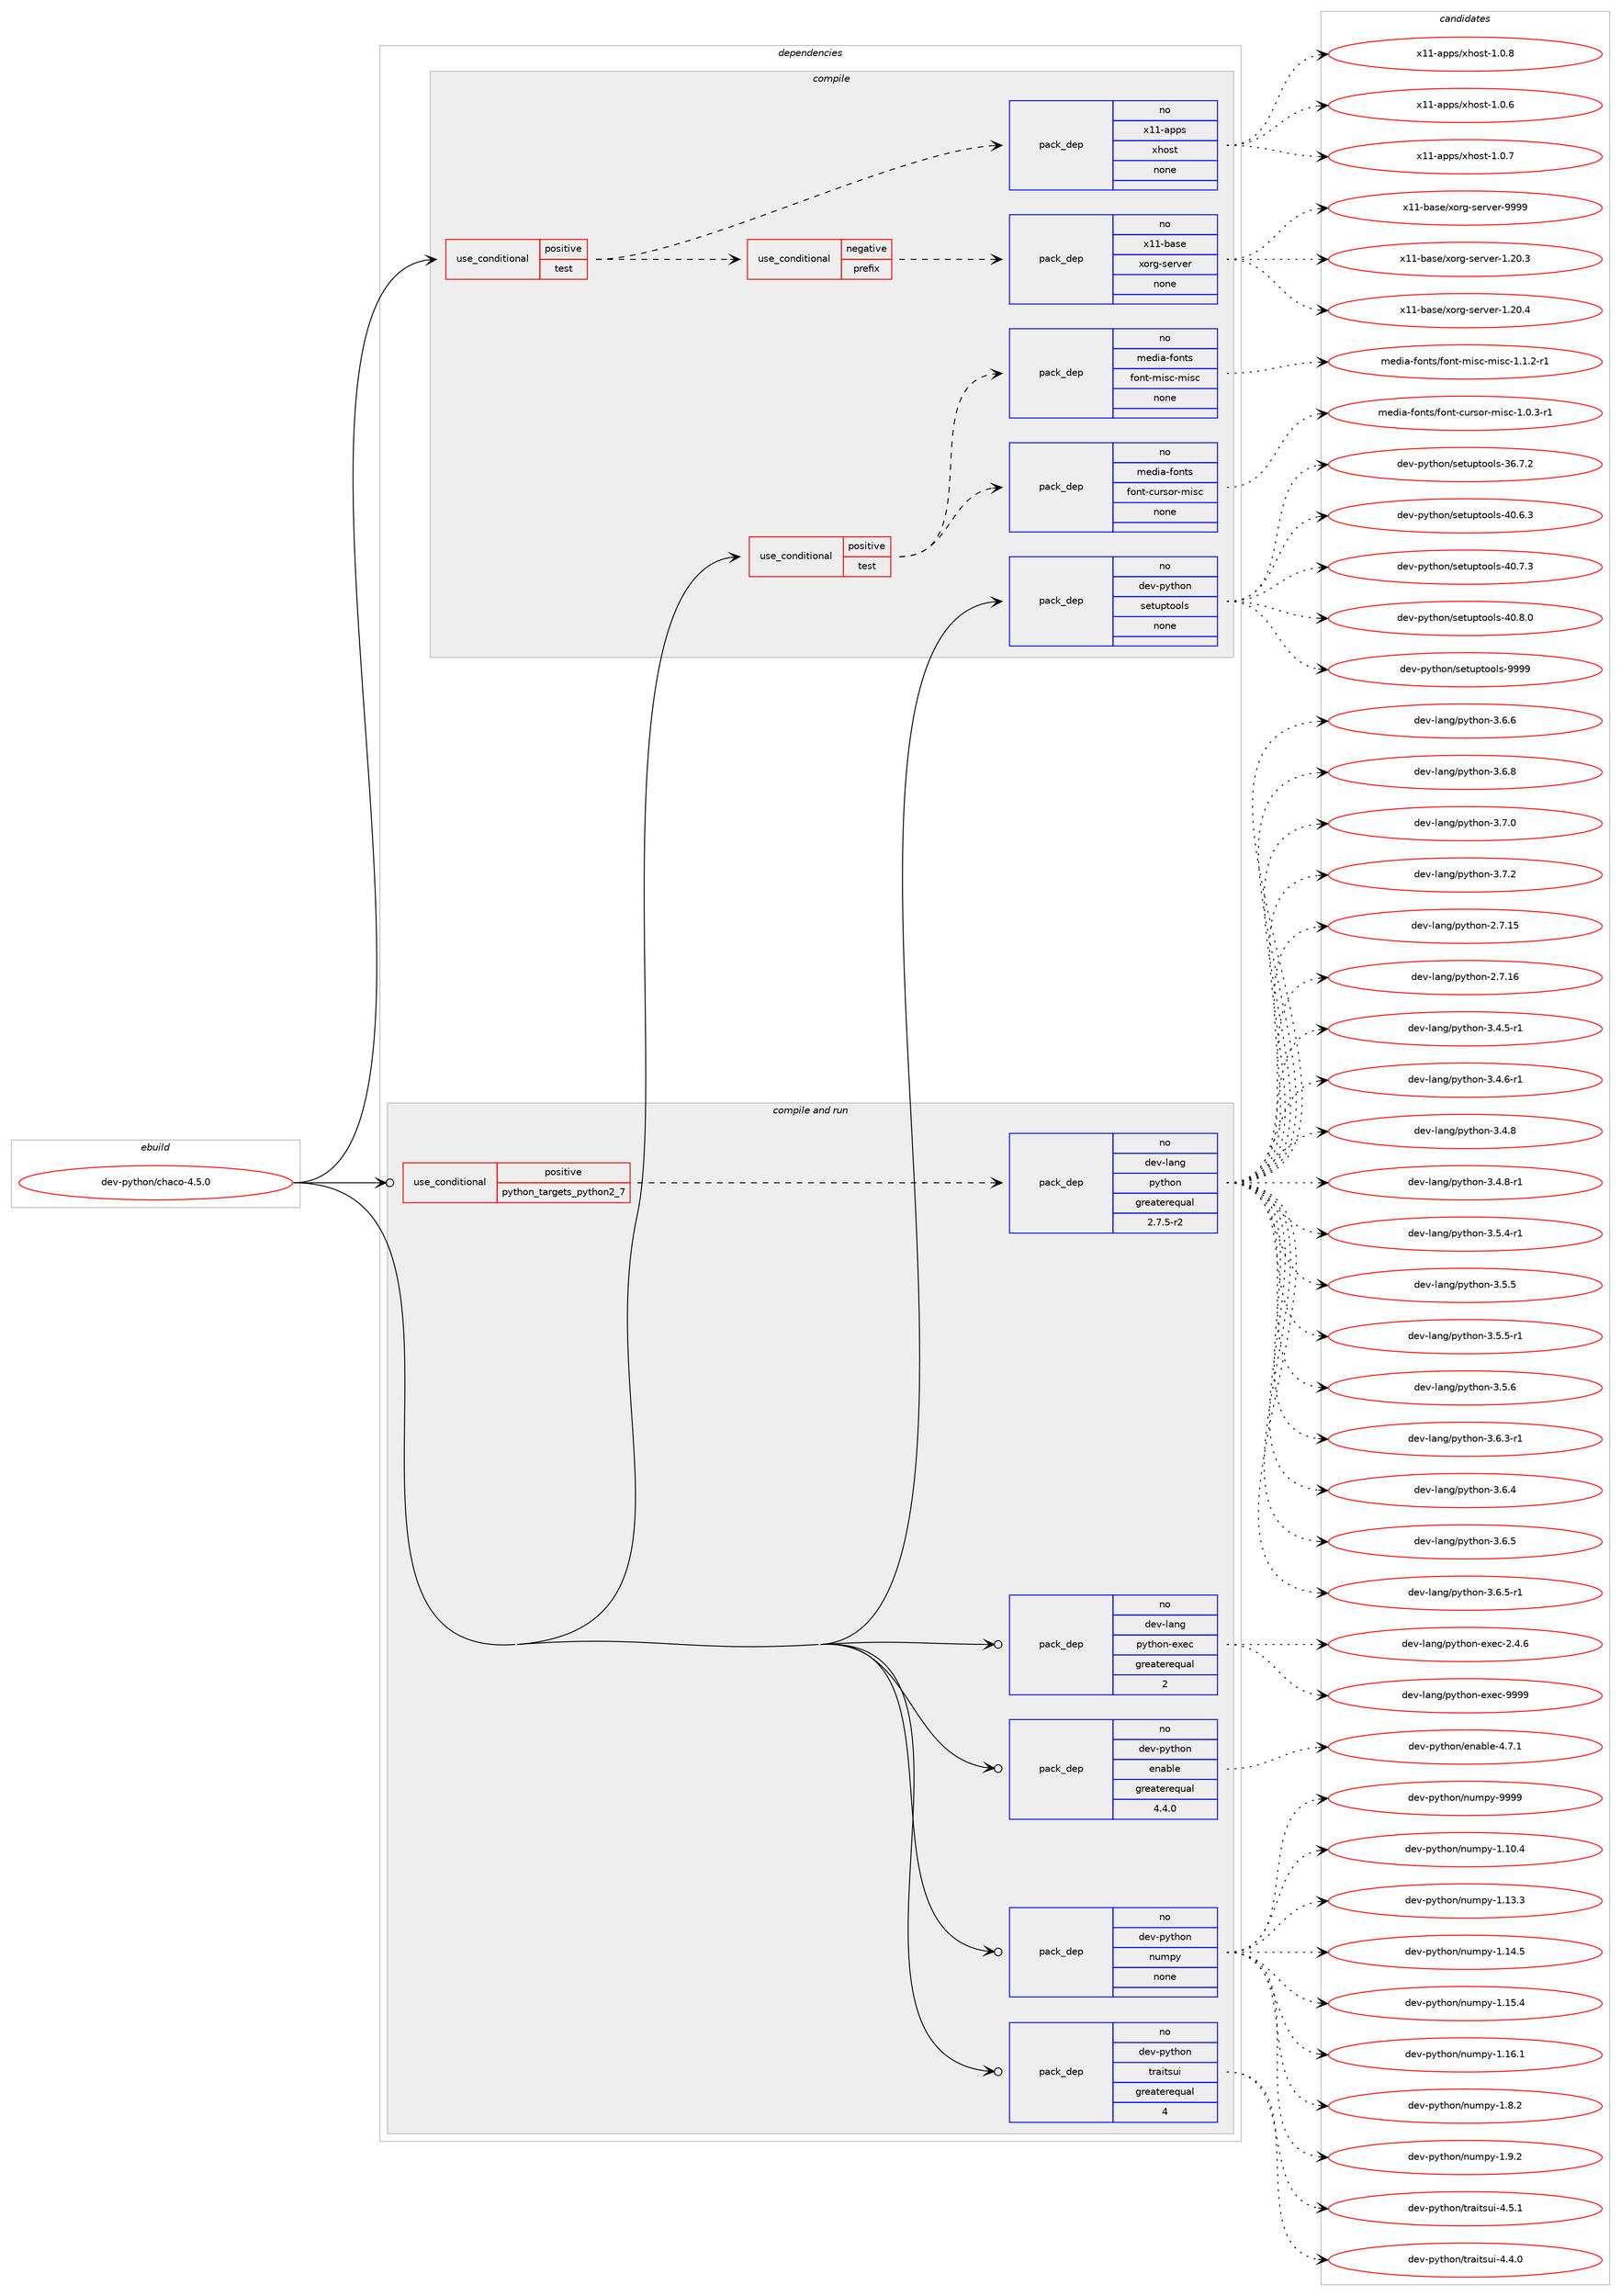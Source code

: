 digraph prolog {

# *************
# Graph options
# *************

newrank=true;
concentrate=true;
compound=true;
graph [rankdir=LR,fontname=Helvetica,fontsize=10,ranksep=1.5];#, ranksep=2.5, nodesep=0.2];
edge  [arrowhead=vee];
node  [fontname=Helvetica,fontsize=10];

# **********
# The ebuild
# **********

subgraph cluster_leftcol {
color=gray;
rank=same;
label=<<i>ebuild</i>>;
id [label="dev-python/chaco-4.5.0", color=red, width=4, href="../dev-python/chaco-4.5.0.svg"];
}

# ****************
# The dependencies
# ****************

subgraph cluster_midcol {
color=gray;
label=<<i>dependencies</i>>;
subgraph cluster_compile {
fillcolor="#eeeeee";
style=filled;
label=<<i>compile</i>>;
subgraph cond372221 {
dependency1402930 [label=<<TABLE BORDER="0" CELLBORDER="1" CELLSPACING="0" CELLPADDING="4"><TR><TD ROWSPAN="3" CELLPADDING="10">use_conditional</TD></TR><TR><TD>positive</TD></TR><TR><TD>test</TD></TR></TABLE>>, shape=none, color=red];
subgraph cond372222 {
dependency1402931 [label=<<TABLE BORDER="0" CELLBORDER="1" CELLSPACING="0" CELLPADDING="4"><TR><TD ROWSPAN="3" CELLPADDING="10">use_conditional</TD></TR><TR><TD>negative</TD></TR><TR><TD>prefix</TD></TR></TABLE>>, shape=none, color=red];
subgraph pack1007474 {
dependency1402932 [label=<<TABLE BORDER="0" CELLBORDER="1" CELLSPACING="0" CELLPADDING="4" WIDTH="220"><TR><TD ROWSPAN="6" CELLPADDING="30">pack_dep</TD></TR><TR><TD WIDTH="110">no</TD></TR><TR><TD>x11-base</TD></TR><TR><TD>xorg-server</TD></TR><TR><TD>none</TD></TR><TR><TD></TD></TR></TABLE>>, shape=none, color=blue];
}
dependency1402931:e -> dependency1402932:w [weight=20,style="dashed",arrowhead="vee"];
}
dependency1402930:e -> dependency1402931:w [weight=20,style="dashed",arrowhead="vee"];
subgraph pack1007475 {
dependency1402933 [label=<<TABLE BORDER="0" CELLBORDER="1" CELLSPACING="0" CELLPADDING="4" WIDTH="220"><TR><TD ROWSPAN="6" CELLPADDING="30">pack_dep</TD></TR><TR><TD WIDTH="110">no</TD></TR><TR><TD>x11-apps</TD></TR><TR><TD>xhost</TD></TR><TR><TD>none</TD></TR><TR><TD></TD></TR></TABLE>>, shape=none, color=blue];
}
dependency1402930:e -> dependency1402933:w [weight=20,style="dashed",arrowhead="vee"];
}
id:e -> dependency1402930:w [weight=20,style="solid",arrowhead="vee"];
subgraph cond372223 {
dependency1402934 [label=<<TABLE BORDER="0" CELLBORDER="1" CELLSPACING="0" CELLPADDING="4"><TR><TD ROWSPAN="3" CELLPADDING="10">use_conditional</TD></TR><TR><TD>positive</TD></TR><TR><TD>test</TD></TR></TABLE>>, shape=none, color=red];
subgraph pack1007476 {
dependency1402935 [label=<<TABLE BORDER="0" CELLBORDER="1" CELLSPACING="0" CELLPADDING="4" WIDTH="220"><TR><TD ROWSPAN="6" CELLPADDING="30">pack_dep</TD></TR><TR><TD WIDTH="110">no</TD></TR><TR><TD>media-fonts</TD></TR><TR><TD>font-cursor-misc</TD></TR><TR><TD>none</TD></TR><TR><TD></TD></TR></TABLE>>, shape=none, color=blue];
}
dependency1402934:e -> dependency1402935:w [weight=20,style="dashed",arrowhead="vee"];
subgraph pack1007477 {
dependency1402936 [label=<<TABLE BORDER="0" CELLBORDER="1" CELLSPACING="0" CELLPADDING="4" WIDTH="220"><TR><TD ROWSPAN="6" CELLPADDING="30">pack_dep</TD></TR><TR><TD WIDTH="110">no</TD></TR><TR><TD>media-fonts</TD></TR><TR><TD>font-misc-misc</TD></TR><TR><TD>none</TD></TR><TR><TD></TD></TR></TABLE>>, shape=none, color=blue];
}
dependency1402934:e -> dependency1402936:w [weight=20,style="dashed",arrowhead="vee"];
}
id:e -> dependency1402934:w [weight=20,style="solid",arrowhead="vee"];
subgraph pack1007478 {
dependency1402937 [label=<<TABLE BORDER="0" CELLBORDER="1" CELLSPACING="0" CELLPADDING="4" WIDTH="220"><TR><TD ROWSPAN="6" CELLPADDING="30">pack_dep</TD></TR><TR><TD WIDTH="110">no</TD></TR><TR><TD>dev-python</TD></TR><TR><TD>setuptools</TD></TR><TR><TD>none</TD></TR><TR><TD></TD></TR></TABLE>>, shape=none, color=blue];
}
id:e -> dependency1402937:w [weight=20,style="solid",arrowhead="vee"];
}
subgraph cluster_compileandrun {
fillcolor="#eeeeee";
style=filled;
label=<<i>compile and run</i>>;
subgraph cond372224 {
dependency1402938 [label=<<TABLE BORDER="0" CELLBORDER="1" CELLSPACING="0" CELLPADDING="4"><TR><TD ROWSPAN="3" CELLPADDING="10">use_conditional</TD></TR><TR><TD>positive</TD></TR><TR><TD>python_targets_python2_7</TD></TR></TABLE>>, shape=none, color=red];
subgraph pack1007479 {
dependency1402939 [label=<<TABLE BORDER="0" CELLBORDER="1" CELLSPACING="0" CELLPADDING="4" WIDTH="220"><TR><TD ROWSPAN="6" CELLPADDING="30">pack_dep</TD></TR><TR><TD WIDTH="110">no</TD></TR><TR><TD>dev-lang</TD></TR><TR><TD>python</TD></TR><TR><TD>greaterequal</TD></TR><TR><TD>2.7.5-r2</TD></TR></TABLE>>, shape=none, color=blue];
}
dependency1402938:e -> dependency1402939:w [weight=20,style="dashed",arrowhead="vee"];
}
id:e -> dependency1402938:w [weight=20,style="solid",arrowhead="odotvee"];
subgraph pack1007480 {
dependency1402940 [label=<<TABLE BORDER="0" CELLBORDER="1" CELLSPACING="0" CELLPADDING="4" WIDTH="220"><TR><TD ROWSPAN="6" CELLPADDING="30">pack_dep</TD></TR><TR><TD WIDTH="110">no</TD></TR><TR><TD>dev-lang</TD></TR><TR><TD>python-exec</TD></TR><TR><TD>greaterequal</TD></TR><TR><TD>2</TD></TR></TABLE>>, shape=none, color=blue];
}
id:e -> dependency1402940:w [weight=20,style="solid",arrowhead="odotvee"];
subgraph pack1007481 {
dependency1402941 [label=<<TABLE BORDER="0" CELLBORDER="1" CELLSPACING="0" CELLPADDING="4" WIDTH="220"><TR><TD ROWSPAN="6" CELLPADDING="30">pack_dep</TD></TR><TR><TD WIDTH="110">no</TD></TR><TR><TD>dev-python</TD></TR><TR><TD>enable</TD></TR><TR><TD>greaterequal</TD></TR><TR><TD>4.4.0</TD></TR></TABLE>>, shape=none, color=blue];
}
id:e -> dependency1402941:w [weight=20,style="solid",arrowhead="odotvee"];
subgraph pack1007482 {
dependency1402942 [label=<<TABLE BORDER="0" CELLBORDER="1" CELLSPACING="0" CELLPADDING="4" WIDTH="220"><TR><TD ROWSPAN="6" CELLPADDING="30">pack_dep</TD></TR><TR><TD WIDTH="110">no</TD></TR><TR><TD>dev-python</TD></TR><TR><TD>numpy</TD></TR><TR><TD>none</TD></TR><TR><TD></TD></TR></TABLE>>, shape=none, color=blue];
}
id:e -> dependency1402942:w [weight=20,style="solid",arrowhead="odotvee"];
subgraph pack1007483 {
dependency1402943 [label=<<TABLE BORDER="0" CELLBORDER="1" CELLSPACING="0" CELLPADDING="4" WIDTH="220"><TR><TD ROWSPAN="6" CELLPADDING="30">pack_dep</TD></TR><TR><TD WIDTH="110">no</TD></TR><TR><TD>dev-python</TD></TR><TR><TD>traitsui</TD></TR><TR><TD>greaterequal</TD></TR><TR><TD>4</TD></TR></TABLE>>, shape=none, color=blue];
}
id:e -> dependency1402943:w [weight=20,style="solid",arrowhead="odotvee"];
}
subgraph cluster_run {
fillcolor="#eeeeee";
style=filled;
label=<<i>run</i>>;
}
}

# **************
# The candidates
# **************

subgraph cluster_choices {
rank=same;
color=gray;
label=<<i>candidates</i>>;

subgraph choice1007474 {
color=black;
nodesep=1;
choice1204949459897115101471201111141034511510111411810111445494650484651 [label="x11-base/xorg-server-1.20.3", color=red, width=4,href="../x11-base/xorg-server-1.20.3.svg"];
choice1204949459897115101471201111141034511510111411810111445494650484652 [label="x11-base/xorg-server-1.20.4", color=red, width=4,href="../x11-base/xorg-server-1.20.4.svg"];
choice120494945989711510147120111114103451151011141181011144557575757 [label="x11-base/xorg-server-9999", color=red, width=4,href="../x11-base/xorg-server-9999.svg"];
dependency1402932:e -> choice1204949459897115101471201111141034511510111411810111445494650484651:w [style=dotted,weight="100"];
dependency1402932:e -> choice1204949459897115101471201111141034511510111411810111445494650484652:w [style=dotted,weight="100"];
dependency1402932:e -> choice120494945989711510147120111114103451151011141181011144557575757:w [style=dotted,weight="100"];
}
subgraph choice1007475 {
color=black;
nodesep=1;
choice1204949459711211211547120104111115116454946484654 [label="x11-apps/xhost-1.0.6", color=red, width=4,href="../x11-apps/xhost-1.0.6.svg"];
choice1204949459711211211547120104111115116454946484655 [label="x11-apps/xhost-1.0.7", color=red, width=4,href="../x11-apps/xhost-1.0.7.svg"];
choice1204949459711211211547120104111115116454946484656 [label="x11-apps/xhost-1.0.8", color=red, width=4,href="../x11-apps/xhost-1.0.8.svg"];
dependency1402933:e -> choice1204949459711211211547120104111115116454946484654:w [style=dotted,weight="100"];
dependency1402933:e -> choice1204949459711211211547120104111115116454946484655:w [style=dotted,weight="100"];
dependency1402933:e -> choice1204949459711211211547120104111115116454946484656:w [style=dotted,weight="100"];
}
subgraph choice1007476 {
color=black;
nodesep=1;
choice109101100105974510211111011611547102111110116459911711411511111445109105115994549464846514511449 [label="media-fonts/font-cursor-misc-1.0.3-r1", color=red, width=4,href="../media-fonts/font-cursor-misc-1.0.3-r1.svg"];
dependency1402935:e -> choice109101100105974510211111011611547102111110116459911711411511111445109105115994549464846514511449:w [style=dotted,weight="100"];
}
subgraph choice1007477 {
color=black;
nodesep=1;
choice109101100105974510211111011611547102111110116451091051159945109105115994549464946504511449 [label="media-fonts/font-misc-misc-1.1.2-r1", color=red, width=4,href="../media-fonts/font-misc-misc-1.1.2-r1.svg"];
dependency1402936:e -> choice109101100105974510211111011611547102111110116451091051159945109105115994549464946504511449:w [style=dotted,weight="100"];
}
subgraph choice1007478 {
color=black;
nodesep=1;
choice100101118451121211161041111104711510111611711211611111110811545515446554650 [label="dev-python/setuptools-36.7.2", color=red, width=4,href="../dev-python/setuptools-36.7.2.svg"];
choice100101118451121211161041111104711510111611711211611111110811545524846544651 [label="dev-python/setuptools-40.6.3", color=red, width=4,href="../dev-python/setuptools-40.6.3.svg"];
choice100101118451121211161041111104711510111611711211611111110811545524846554651 [label="dev-python/setuptools-40.7.3", color=red, width=4,href="../dev-python/setuptools-40.7.3.svg"];
choice100101118451121211161041111104711510111611711211611111110811545524846564648 [label="dev-python/setuptools-40.8.0", color=red, width=4,href="../dev-python/setuptools-40.8.0.svg"];
choice10010111845112121116104111110471151011161171121161111111081154557575757 [label="dev-python/setuptools-9999", color=red, width=4,href="../dev-python/setuptools-9999.svg"];
dependency1402937:e -> choice100101118451121211161041111104711510111611711211611111110811545515446554650:w [style=dotted,weight="100"];
dependency1402937:e -> choice100101118451121211161041111104711510111611711211611111110811545524846544651:w [style=dotted,weight="100"];
dependency1402937:e -> choice100101118451121211161041111104711510111611711211611111110811545524846554651:w [style=dotted,weight="100"];
dependency1402937:e -> choice100101118451121211161041111104711510111611711211611111110811545524846564648:w [style=dotted,weight="100"];
dependency1402937:e -> choice10010111845112121116104111110471151011161171121161111111081154557575757:w [style=dotted,weight="100"];
}
subgraph choice1007479 {
color=black;
nodesep=1;
choice10010111845108971101034711212111610411111045504655464953 [label="dev-lang/python-2.7.15", color=red, width=4,href="../dev-lang/python-2.7.15.svg"];
choice10010111845108971101034711212111610411111045504655464954 [label="dev-lang/python-2.7.16", color=red, width=4,href="../dev-lang/python-2.7.16.svg"];
choice1001011184510897110103471121211161041111104551465246534511449 [label="dev-lang/python-3.4.5-r1", color=red, width=4,href="../dev-lang/python-3.4.5-r1.svg"];
choice1001011184510897110103471121211161041111104551465246544511449 [label="dev-lang/python-3.4.6-r1", color=red, width=4,href="../dev-lang/python-3.4.6-r1.svg"];
choice100101118451089711010347112121116104111110455146524656 [label="dev-lang/python-3.4.8", color=red, width=4,href="../dev-lang/python-3.4.8.svg"];
choice1001011184510897110103471121211161041111104551465246564511449 [label="dev-lang/python-3.4.8-r1", color=red, width=4,href="../dev-lang/python-3.4.8-r1.svg"];
choice1001011184510897110103471121211161041111104551465346524511449 [label="dev-lang/python-3.5.4-r1", color=red, width=4,href="../dev-lang/python-3.5.4-r1.svg"];
choice100101118451089711010347112121116104111110455146534653 [label="dev-lang/python-3.5.5", color=red, width=4,href="../dev-lang/python-3.5.5.svg"];
choice1001011184510897110103471121211161041111104551465346534511449 [label="dev-lang/python-3.5.5-r1", color=red, width=4,href="../dev-lang/python-3.5.5-r1.svg"];
choice100101118451089711010347112121116104111110455146534654 [label="dev-lang/python-3.5.6", color=red, width=4,href="../dev-lang/python-3.5.6.svg"];
choice1001011184510897110103471121211161041111104551465446514511449 [label="dev-lang/python-3.6.3-r1", color=red, width=4,href="../dev-lang/python-3.6.3-r1.svg"];
choice100101118451089711010347112121116104111110455146544652 [label="dev-lang/python-3.6.4", color=red, width=4,href="../dev-lang/python-3.6.4.svg"];
choice100101118451089711010347112121116104111110455146544653 [label="dev-lang/python-3.6.5", color=red, width=4,href="../dev-lang/python-3.6.5.svg"];
choice1001011184510897110103471121211161041111104551465446534511449 [label="dev-lang/python-3.6.5-r1", color=red, width=4,href="../dev-lang/python-3.6.5-r1.svg"];
choice100101118451089711010347112121116104111110455146544654 [label="dev-lang/python-3.6.6", color=red, width=4,href="../dev-lang/python-3.6.6.svg"];
choice100101118451089711010347112121116104111110455146544656 [label="dev-lang/python-3.6.8", color=red, width=4,href="../dev-lang/python-3.6.8.svg"];
choice100101118451089711010347112121116104111110455146554648 [label="dev-lang/python-3.7.0", color=red, width=4,href="../dev-lang/python-3.7.0.svg"];
choice100101118451089711010347112121116104111110455146554650 [label="dev-lang/python-3.7.2", color=red, width=4,href="../dev-lang/python-3.7.2.svg"];
dependency1402939:e -> choice10010111845108971101034711212111610411111045504655464953:w [style=dotted,weight="100"];
dependency1402939:e -> choice10010111845108971101034711212111610411111045504655464954:w [style=dotted,weight="100"];
dependency1402939:e -> choice1001011184510897110103471121211161041111104551465246534511449:w [style=dotted,weight="100"];
dependency1402939:e -> choice1001011184510897110103471121211161041111104551465246544511449:w [style=dotted,weight="100"];
dependency1402939:e -> choice100101118451089711010347112121116104111110455146524656:w [style=dotted,weight="100"];
dependency1402939:e -> choice1001011184510897110103471121211161041111104551465246564511449:w [style=dotted,weight="100"];
dependency1402939:e -> choice1001011184510897110103471121211161041111104551465346524511449:w [style=dotted,weight="100"];
dependency1402939:e -> choice100101118451089711010347112121116104111110455146534653:w [style=dotted,weight="100"];
dependency1402939:e -> choice1001011184510897110103471121211161041111104551465346534511449:w [style=dotted,weight="100"];
dependency1402939:e -> choice100101118451089711010347112121116104111110455146534654:w [style=dotted,weight="100"];
dependency1402939:e -> choice1001011184510897110103471121211161041111104551465446514511449:w [style=dotted,weight="100"];
dependency1402939:e -> choice100101118451089711010347112121116104111110455146544652:w [style=dotted,weight="100"];
dependency1402939:e -> choice100101118451089711010347112121116104111110455146544653:w [style=dotted,weight="100"];
dependency1402939:e -> choice1001011184510897110103471121211161041111104551465446534511449:w [style=dotted,weight="100"];
dependency1402939:e -> choice100101118451089711010347112121116104111110455146544654:w [style=dotted,weight="100"];
dependency1402939:e -> choice100101118451089711010347112121116104111110455146544656:w [style=dotted,weight="100"];
dependency1402939:e -> choice100101118451089711010347112121116104111110455146554648:w [style=dotted,weight="100"];
dependency1402939:e -> choice100101118451089711010347112121116104111110455146554650:w [style=dotted,weight="100"];
}
subgraph choice1007480 {
color=black;
nodesep=1;
choice1001011184510897110103471121211161041111104510112010199455046524654 [label="dev-lang/python-exec-2.4.6", color=red, width=4,href="../dev-lang/python-exec-2.4.6.svg"];
choice10010111845108971101034711212111610411111045101120101994557575757 [label="dev-lang/python-exec-9999", color=red, width=4,href="../dev-lang/python-exec-9999.svg"];
dependency1402940:e -> choice1001011184510897110103471121211161041111104510112010199455046524654:w [style=dotted,weight="100"];
dependency1402940:e -> choice10010111845108971101034711212111610411111045101120101994557575757:w [style=dotted,weight="100"];
}
subgraph choice1007481 {
color=black;
nodesep=1;
choice10010111845112121116104111110471011109798108101455246554649 [label="dev-python/enable-4.7.1", color=red, width=4,href="../dev-python/enable-4.7.1.svg"];
dependency1402941:e -> choice10010111845112121116104111110471011109798108101455246554649:w [style=dotted,weight="100"];
}
subgraph choice1007482 {
color=black;
nodesep=1;
choice100101118451121211161041111104711011710911212145494649484652 [label="dev-python/numpy-1.10.4", color=red, width=4,href="../dev-python/numpy-1.10.4.svg"];
choice100101118451121211161041111104711011710911212145494649514651 [label="dev-python/numpy-1.13.3", color=red, width=4,href="../dev-python/numpy-1.13.3.svg"];
choice100101118451121211161041111104711011710911212145494649524653 [label="dev-python/numpy-1.14.5", color=red, width=4,href="../dev-python/numpy-1.14.5.svg"];
choice100101118451121211161041111104711011710911212145494649534652 [label="dev-python/numpy-1.15.4", color=red, width=4,href="../dev-python/numpy-1.15.4.svg"];
choice100101118451121211161041111104711011710911212145494649544649 [label="dev-python/numpy-1.16.1", color=red, width=4,href="../dev-python/numpy-1.16.1.svg"];
choice1001011184511212111610411111047110117109112121454946564650 [label="dev-python/numpy-1.8.2", color=red, width=4,href="../dev-python/numpy-1.8.2.svg"];
choice1001011184511212111610411111047110117109112121454946574650 [label="dev-python/numpy-1.9.2", color=red, width=4,href="../dev-python/numpy-1.9.2.svg"];
choice10010111845112121116104111110471101171091121214557575757 [label="dev-python/numpy-9999", color=red, width=4,href="../dev-python/numpy-9999.svg"];
dependency1402942:e -> choice100101118451121211161041111104711011710911212145494649484652:w [style=dotted,weight="100"];
dependency1402942:e -> choice100101118451121211161041111104711011710911212145494649514651:w [style=dotted,weight="100"];
dependency1402942:e -> choice100101118451121211161041111104711011710911212145494649524653:w [style=dotted,weight="100"];
dependency1402942:e -> choice100101118451121211161041111104711011710911212145494649534652:w [style=dotted,weight="100"];
dependency1402942:e -> choice100101118451121211161041111104711011710911212145494649544649:w [style=dotted,weight="100"];
dependency1402942:e -> choice1001011184511212111610411111047110117109112121454946564650:w [style=dotted,weight="100"];
dependency1402942:e -> choice1001011184511212111610411111047110117109112121454946574650:w [style=dotted,weight="100"];
dependency1402942:e -> choice10010111845112121116104111110471101171091121214557575757:w [style=dotted,weight="100"];
}
subgraph choice1007483 {
color=black;
nodesep=1;
choice100101118451121211161041111104711611497105116115117105455246524648 [label="dev-python/traitsui-4.4.0", color=red, width=4,href="../dev-python/traitsui-4.4.0.svg"];
choice100101118451121211161041111104711611497105116115117105455246534649 [label="dev-python/traitsui-4.5.1", color=red, width=4,href="../dev-python/traitsui-4.5.1.svg"];
dependency1402943:e -> choice100101118451121211161041111104711611497105116115117105455246524648:w [style=dotted,weight="100"];
dependency1402943:e -> choice100101118451121211161041111104711611497105116115117105455246534649:w [style=dotted,weight="100"];
}
}

}
